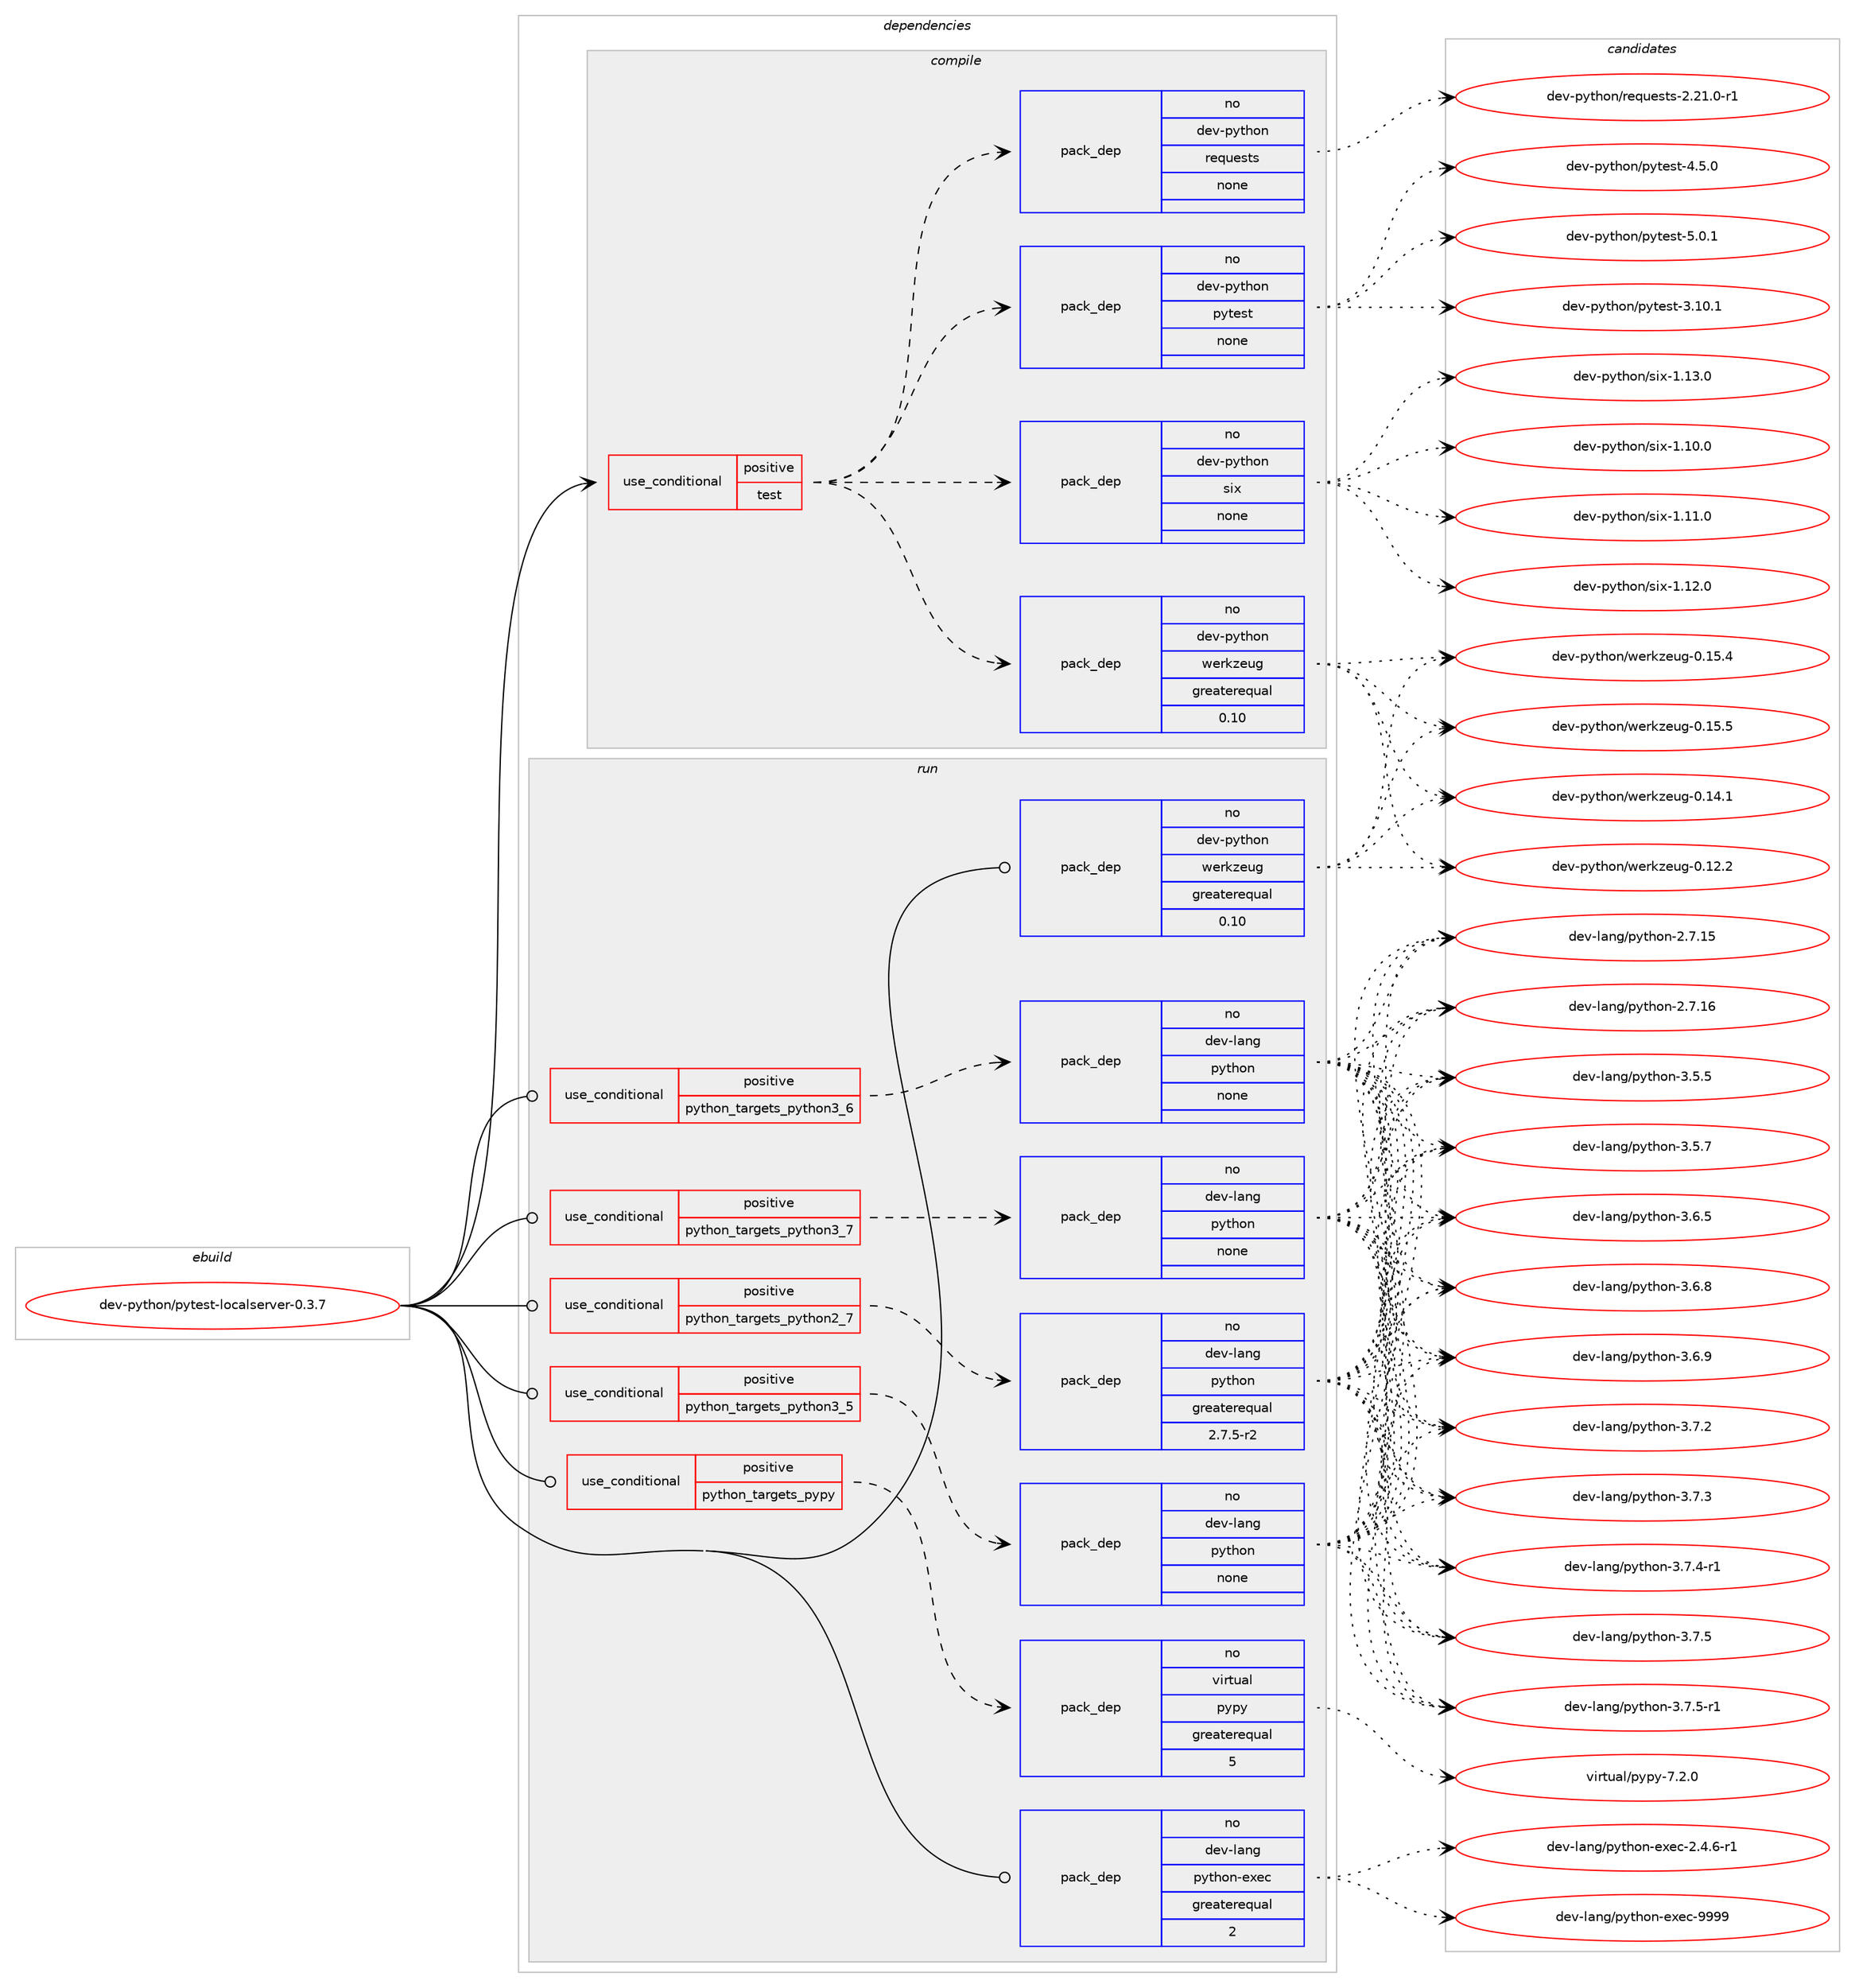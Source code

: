 digraph prolog {

# *************
# Graph options
# *************

newrank=true;
concentrate=true;
compound=true;
graph [rankdir=LR,fontname=Helvetica,fontsize=10,ranksep=1.5];#, ranksep=2.5, nodesep=0.2];
edge  [arrowhead=vee];
node  [fontname=Helvetica,fontsize=10];

# **********
# The ebuild
# **********

subgraph cluster_leftcol {
color=gray;
rank=same;
label=<<i>ebuild</i>>;
id [label="dev-python/pytest-localserver-0.3.7", color=red, width=4, href="../dev-python/pytest-localserver-0.3.7.svg"];
}

# ****************
# The dependencies
# ****************

subgraph cluster_midcol {
color=gray;
label=<<i>dependencies</i>>;
subgraph cluster_compile {
fillcolor="#eeeeee";
style=filled;
label=<<i>compile</i>>;
subgraph cond147074 {
dependency629536 [label=<<TABLE BORDER="0" CELLBORDER="1" CELLSPACING="0" CELLPADDING="4"><TR><TD ROWSPAN="3" CELLPADDING="10">use_conditional</TD></TR><TR><TD>positive</TD></TR><TR><TD>test</TD></TR></TABLE>>, shape=none, color=red];
subgraph pack470596 {
dependency629537 [label=<<TABLE BORDER="0" CELLBORDER="1" CELLSPACING="0" CELLPADDING="4" WIDTH="220"><TR><TD ROWSPAN="6" CELLPADDING="30">pack_dep</TD></TR><TR><TD WIDTH="110">no</TD></TR><TR><TD>dev-python</TD></TR><TR><TD>werkzeug</TD></TR><TR><TD>greaterequal</TD></TR><TR><TD>0.10</TD></TR></TABLE>>, shape=none, color=blue];
}
dependency629536:e -> dependency629537:w [weight=20,style="dashed",arrowhead="vee"];
subgraph pack470597 {
dependency629538 [label=<<TABLE BORDER="0" CELLBORDER="1" CELLSPACING="0" CELLPADDING="4" WIDTH="220"><TR><TD ROWSPAN="6" CELLPADDING="30">pack_dep</TD></TR><TR><TD WIDTH="110">no</TD></TR><TR><TD>dev-python</TD></TR><TR><TD>pytest</TD></TR><TR><TD>none</TD></TR><TR><TD></TD></TR></TABLE>>, shape=none, color=blue];
}
dependency629536:e -> dependency629538:w [weight=20,style="dashed",arrowhead="vee"];
subgraph pack470598 {
dependency629539 [label=<<TABLE BORDER="0" CELLBORDER="1" CELLSPACING="0" CELLPADDING="4" WIDTH="220"><TR><TD ROWSPAN="6" CELLPADDING="30">pack_dep</TD></TR><TR><TD WIDTH="110">no</TD></TR><TR><TD>dev-python</TD></TR><TR><TD>requests</TD></TR><TR><TD>none</TD></TR><TR><TD></TD></TR></TABLE>>, shape=none, color=blue];
}
dependency629536:e -> dependency629539:w [weight=20,style="dashed",arrowhead="vee"];
subgraph pack470599 {
dependency629540 [label=<<TABLE BORDER="0" CELLBORDER="1" CELLSPACING="0" CELLPADDING="4" WIDTH="220"><TR><TD ROWSPAN="6" CELLPADDING="30">pack_dep</TD></TR><TR><TD WIDTH="110">no</TD></TR><TR><TD>dev-python</TD></TR><TR><TD>six</TD></TR><TR><TD>none</TD></TR><TR><TD></TD></TR></TABLE>>, shape=none, color=blue];
}
dependency629536:e -> dependency629540:w [weight=20,style="dashed",arrowhead="vee"];
}
id:e -> dependency629536:w [weight=20,style="solid",arrowhead="vee"];
}
subgraph cluster_compileandrun {
fillcolor="#eeeeee";
style=filled;
label=<<i>compile and run</i>>;
}
subgraph cluster_run {
fillcolor="#eeeeee";
style=filled;
label=<<i>run</i>>;
subgraph cond147075 {
dependency629541 [label=<<TABLE BORDER="0" CELLBORDER="1" CELLSPACING="0" CELLPADDING="4"><TR><TD ROWSPAN="3" CELLPADDING="10">use_conditional</TD></TR><TR><TD>positive</TD></TR><TR><TD>python_targets_pypy</TD></TR></TABLE>>, shape=none, color=red];
subgraph pack470600 {
dependency629542 [label=<<TABLE BORDER="0" CELLBORDER="1" CELLSPACING="0" CELLPADDING="4" WIDTH="220"><TR><TD ROWSPAN="6" CELLPADDING="30">pack_dep</TD></TR><TR><TD WIDTH="110">no</TD></TR><TR><TD>virtual</TD></TR><TR><TD>pypy</TD></TR><TR><TD>greaterequal</TD></TR><TR><TD>5</TD></TR></TABLE>>, shape=none, color=blue];
}
dependency629541:e -> dependency629542:w [weight=20,style="dashed",arrowhead="vee"];
}
id:e -> dependency629541:w [weight=20,style="solid",arrowhead="odot"];
subgraph cond147076 {
dependency629543 [label=<<TABLE BORDER="0" CELLBORDER="1" CELLSPACING="0" CELLPADDING="4"><TR><TD ROWSPAN="3" CELLPADDING="10">use_conditional</TD></TR><TR><TD>positive</TD></TR><TR><TD>python_targets_python2_7</TD></TR></TABLE>>, shape=none, color=red];
subgraph pack470601 {
dependency629544 [label=<<TABLE BORDER="0" CELLBORDER="1" CELLSPACING="0" CELLPADDING="4" WIDTH="220"><TR><TD ROWSPAN="6" CELLPADDING="30">pack_dep</TD></TR><TR><TD WIDTH="110">no</TD></TR><TR><TD>dev-lang</TD></TR><TR><TD>python</TD></TR><TR><TD>greaterequal</TD></TR><TR><TD>2.7.5-r2</TD></TR></TABLE>>, shape=none, color=blue];
}
dependency629543:e -> dependency629544:w [weight=20,style="dashed",arrowhead="vee"];
}
id:e -> dependency629543:w [weight=20,style="solid",arrowhead="odot"];
subgraph cond147077 {
dependency629545 [label=<<TABLE BORDER="0" CELLBORDER="1" CELLSPACING="0" CELLPADDING="4"><TR><TD ROWSPAN="3" CELLPADDING="10">use_conditional</TD></TR><TR><TD>positive</TD></TR><TR><TD>python_targets_python3_5</TD></TR></TABLE>>, shape=none, color=red];
subgraph pack470602 {
dependency629546 [label=<<TABLE BORDER="0" CELLBORDER="1" CELLSPACING="0" CELLPADDING="4" WIDTH="220"><TR><TD ROWSPAN="6" CELLPADDING="30">pack_dep</TD></TR><TR><TD WIDTH="110">no</TD></TR><TR><TD>dev-lang</TD></TR><TR><TD>python</TD></TR><TR><TD>none</TD></TR><TR><TD></TD></TR></TABLE>>, shape=none, color=blue];
}
dependency629545:e -> dependency629546:w [weight=20,style="dashed",arrowhead="vee"];
}
id:e -> dependency629545:w [weight=20,style="solid",arrowhead="odot"];
subgraph cond147078 {
dependency629547 [label=<<TABLE BORDER="0" CELLBORDER="1" CELLSPACING="0" CELLPADDING="4"><TR><TD ROWSPAN="3" CELLPADDING="10">use_conditional</TD></TR><TR><TD>positive</TD></TR><TR><TD>python_targets_python3_6</TD></TR></TABLE>>, shape=none, color=red];
subgraph pack470603 {
dependency629548 [label=<<TABLE BORDER="0" CELLBORDER="1" CELLSPACING="0" CELLPADDING="4" WIDTH="220"><TR><TD ROWSPAN="6" CELLPADDING="30">pack_dep</TD></TR><TR><TD WIDTH="110">no</TD></TR><TR><TD>dev-lang</TD></TR><TR><TD>python</TD></TR><TR><TD>none</TD></TR><TR><TD></TD></TR></TABLE>>, shape=none, color=blue];
}
dependency629547:e -> dependency629548:w [weight=20,style="dashed",arrowhead="vee"];
}
id:e -> dependency629547:w [weight=20,style="solid",arrowhead="odot"];
subgraph cond147079 {
dependency629549 [label=<<TABLE BORDER="0" CELLBORDER="1" CELLSPACING="0" CELLPADDING="4"><TR><TD ROWSPAN="3" CELLPADDING="10">use_conditional</TD></TR><TR><TD>positive</TD></TR><TR><TD>python_targets_python3_7</TD></TR></TABLE>>, shape=none, color=red];
subgraph pack470604 {
dependency629550 [label=<<TABLE BORDER="0" CELLBORDER="1" CELLSPACING="0" CELLPADDING="4" WIDTH="220"><TR><TD ROWSPAN="6" CELLPADDING="30">pack_dep</TD></TR><TR><TD WIDTH="110">no</TD></TR><TR><TD>dev-lang</TD></TR><TR><TD>python</TD></TR><TR><TD>none</TD></TR><TR><TD></TD></TR></TABLE>>, shape=none, color=blue];
}
dependency629549:e -> dependency629550:w [weight=20,style="dashed",arrowhead="vee"];
}
id:e -> dependency629549:w [weight=20,style="solid",arrowhead="odot"];
subgraph pack470605 {
dependency629551 [label=<<TABLE BORDER="0" CELLBORDER="1" CELLSPACING="0" CELLPADDING="4" WIDTH="220"><TR><TD ROWSPAN="6" CELLPADDING="30">pack_dep</TD></TR><TR><TD WIDTH="110">no</TD></TR><TR><TD>dev-lang</TD></TR><TR><TD>python-exec</TD></TR><TR><TD>greaterequal</TD></TR><TR><TD>2</TD></TR></TABLE>>, shape=none, color=blue];
}
id:e -> dependency629551:w [weight=20,style="solid",arrowhead="odot"];
subgraph pack470606 {
dependency629552 [label=<<TABLE BORDER="0" CELLBORDER="1" CELLSPACING="0" CELLPADDING="4" WIDTH="220"><TR><TD ROWSPAN="6" CELLPADDING="30">pack_dep</TD></TR><TR><TD WIDTH="110">no</TD></TR><TR><TD>dev-python</TD></TR><TR><TD>werkzeug</TD></TR><TR><TD>greaterequal</TD></TR><TR><TD>0.10</TD></TR></TABLE>>, shape=none, color=blue];
}
id:e -> dependency629552:w [weight=20,style="solid",arrowhead="odot"];
}
}

# **************
# The candidates
# **************

subgraph cluster_choices {
rank=same;
color=gray;
label=<<i>candidates</i>>;

subgraph choice470596 {
color=black;
nodesep=1;
choice100101118451121211161041111104711910111410712210111710345484649504650 [label="dev-python/werkzeug-0.12.2", color=red, width=4,href="../dev-python/werkzeug-0.12.2.svg"];
choice100101118451121211161041111104711910111410712210111710345484649524649 [label="dev-python/werkzeug-0.14.1", color=red, width=4,href="../dev-python/werkzeug-0.14.1.svg"];
choice100101118451121211161041111104711910111410712210111710345484649534652 [label="dev-python/werkzeug-0.15.4", color=red, width=4,href="../dev-python/werkzeug-0.15.4.svg"];
choice100101118451121211161041111104711910111410712210111710345484649534653 [label="dev-python/werkzeug-0.15.5", color=red, width=4,href="../dev-python/werkzeug-0.15.5.svg"];
dependency629537:e -> choice100101118451121211161041111104711910111410712210111710345484649504650:w [style=dotted,weight="100"];
dependency629537:e -> choice100101118451121211161041111104711910111410712210111710345484649524649:w [style=dotted,weight="100"];
dependency629537:e -> choice100101118451121211161041111104711910111410712210111710345484649534652:w [style=dotted,weight="100"];
dependency629537:e -> choice100101118451121211161041111104711910111410712210111710345484649534653:w [style=dotted,weight="100"];
}
subgraph choice470597 {
color=black;
nodesep=1;
choice100101118451121211161041111104711212111610111511645514649484649 [label="dev-python/pytest-3.10.1", color=red, width=4,href="../dev-python/pytest-3.10.1.svg"];
choice1001011184511212111610411111047112121116101115116455246534648 [label="dev-python/pytest-4.5.0", color=red, width=4,href="../dev-python/pytest-4.5.0.svg"];
choice1001011184511212111610411111047112121116101115116455346484649 [label="dev-python/pytest-5.0.1", color=red, width=4,href="../dev-python/pytest-5.0.1.svg"];
dependency629538:e -> choice100101118451121211161041111104711212111610111511645514649484649:w [style=dotted,weight="100"];
dependency629538:e -> choice1001011184511212111610411111047112121116101115116455246534648:w [style=dotted,weight="100"];
dependency629538:e -> choice1001011184511212111610411111047112121116101115116455346484649:w [style=dotted,weight="100"];
}
subgraph choice470598 {
color=black;
nodesep=1;
choice1001011184511212111610411111047114101113117101115116115455046504946484511449 [label="dev-python/requests-2.21.0-r1", color=red, width=4,href="../dev-python/requests-2.21.0-r1.svg"];
dependency629539:e -> choice1001011184511212111610411111047114101113117101115116115455046504946484511449:w [style=dotted,weight="100"];
}
subgraph choice470599 {
color=black;
nodesep=1;
choice100101118451121211161041111104711510512045494649484648 [label="dev-python/six-1.10.0", color=red, width=4,href="../dev-python/six-1.10.0.svg"];
choice100101118451121211161041111104711510512045494649494648 [label="dev-python/six-1.11.0", color=red, width=4,href="../dev-python/six-1.11.0.svg"];
choice100101118451121211161041111104711510512045494649504648 [label="dev-python/six-1.12.0", color=red, width=4,href="../dev-python/six-1.12.0.svg"];
choice100101118451121211161041111104711510512045494649514648 [label="dev-python/six-1.13.0", color=red, width=4,href="../dev-python/six-1.13.0.svg"];
dependency629540:e -> choice100101118451121211161041111104711510512045494649484648:w [style=dotted,weight="100"];
dependency629540:e -> choice100101118451121211161041111104711510512045494649494648:w [style=dotted,weight="100"];
dependency629540:e -> choice100101118451121211161041111104711510512045494649504648:w [style=dotted,weight="100"];
dependency629540:e -> choice100101118451121211161041111104711510512045494649514648:w [style=dotted,weight="100"];
}
subgraph choice470600 {
color=black;
nodesep=1;
choice1181051141161179710847112121112121455546504648 [label="virtual/pypy-7.2.0", color=red, width=4,href="../virtual/pypy-7.2.0.svg"];
dependency629542:e -> choice1181051141161179710847112121112121455546504648:w [style=dotted,weight="100"];
}
subgraph choice470601 {
color=black;
nodesep=1;
choice10010111845108971101034711212111610411111045504655464953 [label="dev-lang/python-2.7.15", color=red, width=4,href="../dev-lang/python-2.7.15.svg"];
choice10010111845108971101034711212111610411111045504655464954 [label="dev-lang/python-2.7.16", color=red, width=4,href="../dev-lang/python-2.7.16.svg"];
choice100101118451089711010347112121116104111110455146534653 [label="dev-lang/python-3.5.5", color=red, width=4,href="../dev-lang/python-3.5.5.svg"];
choice100101118451089711010347112121116104111110455146534655 [label="dev-lang/python-3.5.7", color=red, width=4,href="../dev-lang/python-3.5.7.svg"];
choice100101118451089711010347112121116104111110455146544653 [label="dev-lang/python-3.6.5", color=red, width=4,href="../dev-lang/python-3.6.5.svg"];
choice100101118451089711010347112121116104111110455146544656 [label="dev-lang/python-3.6.8", color=red, width=4,href="../dev-lang/python-3.6.8.svg"];
choice100101118451089711010347112121116104111110455146544657 [label="dev-lang/python-3.6.9", color=red, width=4,href="../dev-lang/python-3.6.9.svg"];
choice100101118451089711010347112121116104111110455146554650 [label="dev-lang/python-3.7.2", color=red, width=4,href="../dev-lang/python-3.7.2.svg"];
choice100101118451089711010347112121116104111110455146554651 [label="dev-lang/python-3.7.3", color=red, width=4,href="../dev-lang/python-3.7.3.svg"];
choice1001011184510897110103471121211161041111104551465546524511449 [label="dev-lang/python-3.7.4-r1", color=red, width=4,href="../dev-lang/python-3.7.4-r1.svg"];
choice100101118451089711010347112121116104111110455146554653 [label="dev-lang/python-3.7.5", color=red, width=4,href="../dev-lang/python-3.7.5.svg"];
choice1001011184510897110103471121211161041111104551465546534511449 [label="dev-lang/python-3.7.5-r1", color=red, width=4,href="../dev-lang/python-3.7.5-r1.svg"];
dependency629544:e -> choice10010111845108971101034711212111610411111045504655464953:w [style=dotted,weight="100"];
dependency629544:e -> choice10010111845108971101034711212111610411111045504655464954:w [style=dotted,weight="100"];
dependency629544:e -> choice100101118451089711010347112121116104111110455146534653:w [style=dotted,weight="100"];
dependency629544:e -> choice100101118451089711010347112121116104111110455146534655:w [style=dotted,weight="100"];
dependency629544:e -> choice100101118451089711010347112121116104111110455146544653:w [style=dotted,weight="100"];
dependency629544:e -> choice100101118451089711010347112121116104111110455146544656:w [style=dotted,weight="100"];
dependency629544:e -> choice100101118451089711010347112121116104111110455146544657:w [style=dotted,weight="100"];
dependency629544:e -> choice100101118451089711010347112121116104111110455146554650:w [style=dotted,weight="100"];
dependency629544:e -> choice100101118451089711010347112121116104111110455146554651:w [style=dotted,weight="100"];
dependency629544:e -> choice1001011184510897110103471121211161041111104551465546524511449:w [style=dotted,weight="100"];
dependency629544:e -> choice100101118451089711010347112121116104111110455146554653:w [style=dotted,weight="100"];
dependency629544:e -> choice1001011184510897110103471121211161041111104551465546534511449:w [style=dotted,weight="100"];
}
subgraph choice470602 {
color=black;
nodesep=1;
choice10010111845108971101034711212111610411111045504655464953 [label="dev-lang/python-2.7.15", color=red, width=4,href="../dev-lang/python-2.7.15.svg"];
choice10010111845108971101034711212111610411111045504655464954 [label="dev-lang/python-2.7.16", color=red, width=4,href="../dev-lang/python-2.7.16.svg"];
choice100101118451089711010347112121116104111110455146534653 [label="dev-lang/python-3.5.5", color=red, width=4,href="../dev-lang/python-3.5.5.svg"];
choice100101118451089711010347112121116104111110455146534655 [label="dev-lang/python-3.5.7", color=red, width=4,href="../dev-lang/python-3.5.7.svg"];
choice100101118451089711010347112121116104111110455146544653 [label="dev-lang/python-3.6.5", color=red, width=4,href="../dev-lang/python-3.6.5.svg"];
choice100101118451089711010347112121116104111110455146544656 [label="dev-lang/python-3.6.8", color=red, width=4,href="../dev-lang/python-3.6.8.svg"];
choice100101118451089711010347112121116104111110455146544657 [label="dev-lang/python-3.6.9", color=red, width=4,href="../dev-lang/python-3.6.9.svg"];
choice100101118451089711010347112121116104111110455146554650 [label="dev-lang/python-3.7.2", color=red, width=4,href="../dev-lang/python-3.7.2.svg"];
choice100101118451089711010347112121116104111110455146554651 [label="dev-lang/python-3.7.3", color=red, width=4,href="../dev-lang/python-3.7.3.svg"];
choice1001011184510897110103471121211161041111104551465546524511449 [label="dev-lang/python-3.7.4-r1", color=red, width=4,href="../dev-lang/python-3.7.4-r1.svg"];
choice100101118451089711010347112121116104111110455146554653 [label="dev-lang/python-3.7.5", color=red, width=4,href="../dev-lang/python-3.7.5.svg"];
choice1001011184510897110103471121211161041111104551465546534511449 [label="dev-lang/python-3.7.5-r1", color=red, width=4,href="../dev-lang/python-3.7.5-r1.svg"];
dependency629546:e -> choice10010111845108971101034711212111610411111045504655464953:w [style=dotted,weight="100"];
dependency629546:e -> choice10010111845108971101034711212111610411111045504655464954:w [style=dotted,weight="100"];
dependency629546:e -> choice100101118451089711010347112121116104111110455146534653:w [style=dotted,weight="100"];
dependency629546:e -> choice100101118451089711010347112121116104111110455146534655:w [style=dotted,weight="100"];
dependency629546:e -> choice100101118451089711010347112121116104111110455146544653:w [style=dotted,weight="100"];
dependency629546:e -> choice100101118451089711010347112121116104111110455146544656:w [style=dotted,weight="100"];
dependency629546:e -> choice100101118451089711010347112121116104111110455146544657:w [style=dotted,weight="100"];
dependency629546:e -> choice100101118451089711010347112121116104111110455146554650:w [style=dotted,weight="100"];
dependency629546:e -> choice100101118451089711010347112121116104111110455146554651:w [style=dotted,weight="100"];
dependency629546:e -> choice1001011184510897110103471121211161041111104551465546524511449:w [style=dotted,weight="100"];
dependency629546:e -> choice100101118451089711010347112121116104111110455146554653:w [style=dotted,weight="100"];
dependency629546:e -> choice1001011184510897110103471121211161041111104551465546534511449:w [style=dotted,weight="100"];
}
subgraph choice470603 {
color=black;
nodesep=1;
choice10010111845108971101034711212111610411111045504655464953 [label="dev-lang/python-2.7.15", color=red, width=4,href="../dev-lang/python-2.7.15.svg"];
choice10010111845108971101034711212111610411111045504655464954 [label="dev-lang/python-2.7.16", color=red, width=4,href="../dev-lang/python-2.7.16.svg"];
choice100101118451089711010347112121116104111110455146534653 [label="dev-lang/python-3.5.5", color=red, width=4,href="../dev-lang/python-3.5.5.svg"];
choice100101118451089711010347112121116104111110455146534655 [label="dev-lang/python-3.5.7", color=red, width=4,href="../dev-lang/python-3.5.7.svg"];
choice100101118451089711010347112121116104111110455146544653 [label="dev-lang/python-3.6.5", color=red, width=4,href="../dev-lang/python-3.6.5.svg"];
choice100101118451089711010347112121116104111110455146544656 [label="dev-lang/python-3.6.8", color=red, width=4,href="../dev-lang/python-3.6.8.svg"];
choice100101118451089711010347112121116104111110455146544657 [label="dev-lang/python-3.6.9", color=red, width=4,href="../dev-lang/python-3.6.9.svg"];
choice100101118451089711010347112121116104111110455146554650 [label="dev-lang/python-3.7.2", color=red, width=4,href="../dev-lang/python-3.7.2.svg"];
choice100101118451089711010347112121116104111110455146554651 [label="dev-lang/python-3.7.3", color=red, width=4,href="../dev-lang/python-3.7.3.svg"];
choice1001011184510897110103471121211161041111104551465546524511449 [label="dev-lang/python-3.7.4-r1", color=red, width=4,href="../dev-lang/python-3.7.4-r1.svg"];
choice100101118451089711010347112121116104111110455146554653 [label="dev-lang/python-3.7.5", color=red, width=4,href="../dev-lang/python-3.7.5.svg"];
choice1001011184510897110103471121211161041111104551465546534511449 [label="dev-lang/python-3.7.5-r1", color=red, width=4,href="../dev-lang/python-3.7.5-r1.svg"];
dependency629548:e -> choice10010111845108971101034711212111610411111045504655464953:w [style=dotted,weight="100"];
dependency629548:e -> choice10010111845108971101034711212111610411111045504655464954:w [style=dotted,weight="100"];
dependency629548:e -> choice100101118451089711010347112121116104111110455146534653:w [style=dotted,weight="100"];
dependency629548:e -> choice100101118451089711010347112121116104111110455146534655:w [style=dotted,weight="100"];
dependency629548:e -> choice100101118451089711010347112121116104111110455146544653:w [style=dotted,weight="100"];
dependency629548:e -> choice100101118451089711010347112121116104111110455146544656:w [style=dotted,weight="100"];
dependency629548:e -> choice100101118451089711010347112121116104111110455146544657:w [style=dotted,weight="100"];
dependency629548:e -> choice100101118451089711010347112121116104111110455146554650:w [style=dotted,weight="100"];
dependency629548:e -> choice100101118451089711010347112121116104111110455146554651:w [style=dotted,weight="100"];
dependency629548:e -> choice1001011184510897110103471121211161041111104551465546524511449:w [style=dotted,weight="100"];
dependency629548:e -> choice100101118451089711010347112121116104111110455146554653:w [style=dotted,weight="100"];
dependency629548:e -> choice1001011184510897110103471121211161041111104551465546534511449:w [style=dotted,weight="100"];
}
subgraph choice470604 {
color=black;
nodesep=1;
choice10010111845108971101034711212111610411111045504655464953 [label="dev-lang/python-2.7.15", color=red, width=4,href="../dev-lang/python-2.7.15.svg"];
choice10010111845108971101034711212111610411111045504655464954 [label="dev-lang/python-2.7.16", color=red, width=4,href="../dev-lang/python-2.7.16.svg"];
choice100101118451089711010347112121116104111110455146534653 [label="dev-lang/python-3.5.5", color=red, width=4,href="../dev-lang/python-3.5.5.svg"];
choice100101118451089711010347112121116104111110455146534655 [label="dev-lang/python-3.5.7", color=red, width=4,href="../dev-lang/python-3.5.7.svg"];
choice100101118451089711010347112121116104111110455146544653 [label="dev-lang/python-3.6.5", color=red, width=4,href="../dev-lang/python-3.6.5.svg"];
choice100101118451089711010347112121116104111110455146544656 [label="dev-lang/python-3.6.8", color=red, width=4,href="../dev-lang/python-3.6.8.svg"];
choice100101118451089711010347112121116104111110455146544657 [label="dev-lang/python-3.6.9", color=red, width=4,href="../dev-lang/python-3.6.9.svg"];
choice100101118451089711010347112121116104111110455146554650 [label="dev-lang/python-3.7.2", color=red, width=4,href="../dev-lang/python-3.7.2.svg"];
choice100101118451089711010347112121116104111110455146554651 [label="dev-lang/python-3.7.3", color=red, width=4,href="../dev-lang/python-3.7.3.svg"];
choice1001011184510897110103471121211161041111104551465546524511449 [label="dev-lang/python-3.7.4-r1", color=red, width=4,href="../dev-lang/python-3.7.4-r1.svg"];
choice100101118451089711010347112121116104111110455146554653 [label="dev-lang/python-3.7.5", color=red, width=4,href="../dev-lang/python-3.7.5.svg"];
choice1001011184510897110103471121211161041111104551465546534511449 [label="dev-lang/python-3.7.5-r1", color=red, width=4,href="../dev-lang/python-3.7.5-r1.svg"];
dependency629550:e -> choice10010111845108971101034711212111610411111045504655464953:w [style=dotted,weight="100"];
dependency629550:e -> choice10010111845108971101034711212111610411111045504655464954:w [style=dotted,weight="100"];
dependency629550:e -> choice100101118451089711010347112121116104111110455146534653:w [style=dotted,weight="100"];
dependency629550:e -> choice100101118451089711010347112121116104111110455146534655:w [style=dotted,weight="100"];
dependency629550:e -> choice100101118451089711010347112121116104111110455146544653:w [style=dotted,weight="100"];
dependency629550:e -> choice100101118451089711010347112121116104111110455146544656:w [style=dotted,weight="100"];
dependency629550:e -> choice100101118451089711010347112121116104111110455146544657:w [style=dotted,weight="100"];
dependency629550:e -> choice100101118451089711010347112121116104111110455146554650:w [style=dotted,weight="100"];
dependency629550:e -> choice100101118451089711010347112121116104111110455146554651:w [style=dotted,weight="100"];
dependency629550:e -> choice1001011184510897110103471121211161041111104551465546524511449:w [style=dotted,weight="100"];
dependency629550:e -> choice100101118451089711010347112121116104111110455146554653:w [style=dotted,weight="100"];
dependency629550:e -> choice1001011184510897110103471121211161041111104551465546534511449:w [style=dotted,weight="100"];
}
subgraph choice470605 {
color=black;
nodesep=1;
choice10010111845108971101034711212111610411111045101120101994550465246544511449 [label="dev-lang/python-exec-2.4.6-r1", color=red, width=4,href="../dev-lang/python-exec-2.4.6-r1.svg"];
choice10010111845108971101034711212111610411111045101120101994557575757 [label="dev-lang/python-exec-9999", color=red, width=4,href="../dev-lang/python-exec-9999.svg"];
dependency629551:e -> choice10010111845108971101034711212111610411111045101120101994550465246544511449:w [style=dotted,weight="100"];
dependency629551:e -> choice10010111845108971101034711212111610411111045101120101994557575757:w [style=dotted,weight="100"];
}
subgraph choice470606 {
color=black;
nodesep=1;
choice100101118451121211161041111104711910111410712210111710345484649504650 [label="dev-python/werkzeug-0.12.2", color=red, width=4,href="../dev-python/werkzeug-0.12.2.svg"];
choice100101118451121211161041111104711910111410712210111710345484649524649 [label="dev-python/werkzeug-0.14.1", color=red, width=4,href="../dev-python/werkzeug-0.14.1.svg"];
choice100101118451121211161041111104711910111410712210111710345484649534652 [label="dev-python/werkzeug-0.15.4", color=red, width=4,href="../dev-python/werkzeug-0.15.4.svg"];
choice100101118451121211161041111104711910111410712210111710345484649534653 [label="dev-python/werkzeug-0.15.5", color=red, width=4,href="../dev-python/werkzeug-0.15.5.svg"];
dependency629552:e -> choice100101118451121211161041111104711910111410712210111710345484649504650:w [style=dotted,weight="100"];
dependency629552:e -> choice100101118451121211161041111104711910111410712210111710345484649524649:w [style=dotted,weight="100"];
dependency629552:e -> choice100101118451121211161041111104711910111410712210111710345484649534652:w [style=dotted,weight="100"];
dependency629552:e -> choice100101118451121211161041111104711910111410712210111710345484649534653:w [style=dotted,weight="100"];
}
}

}
